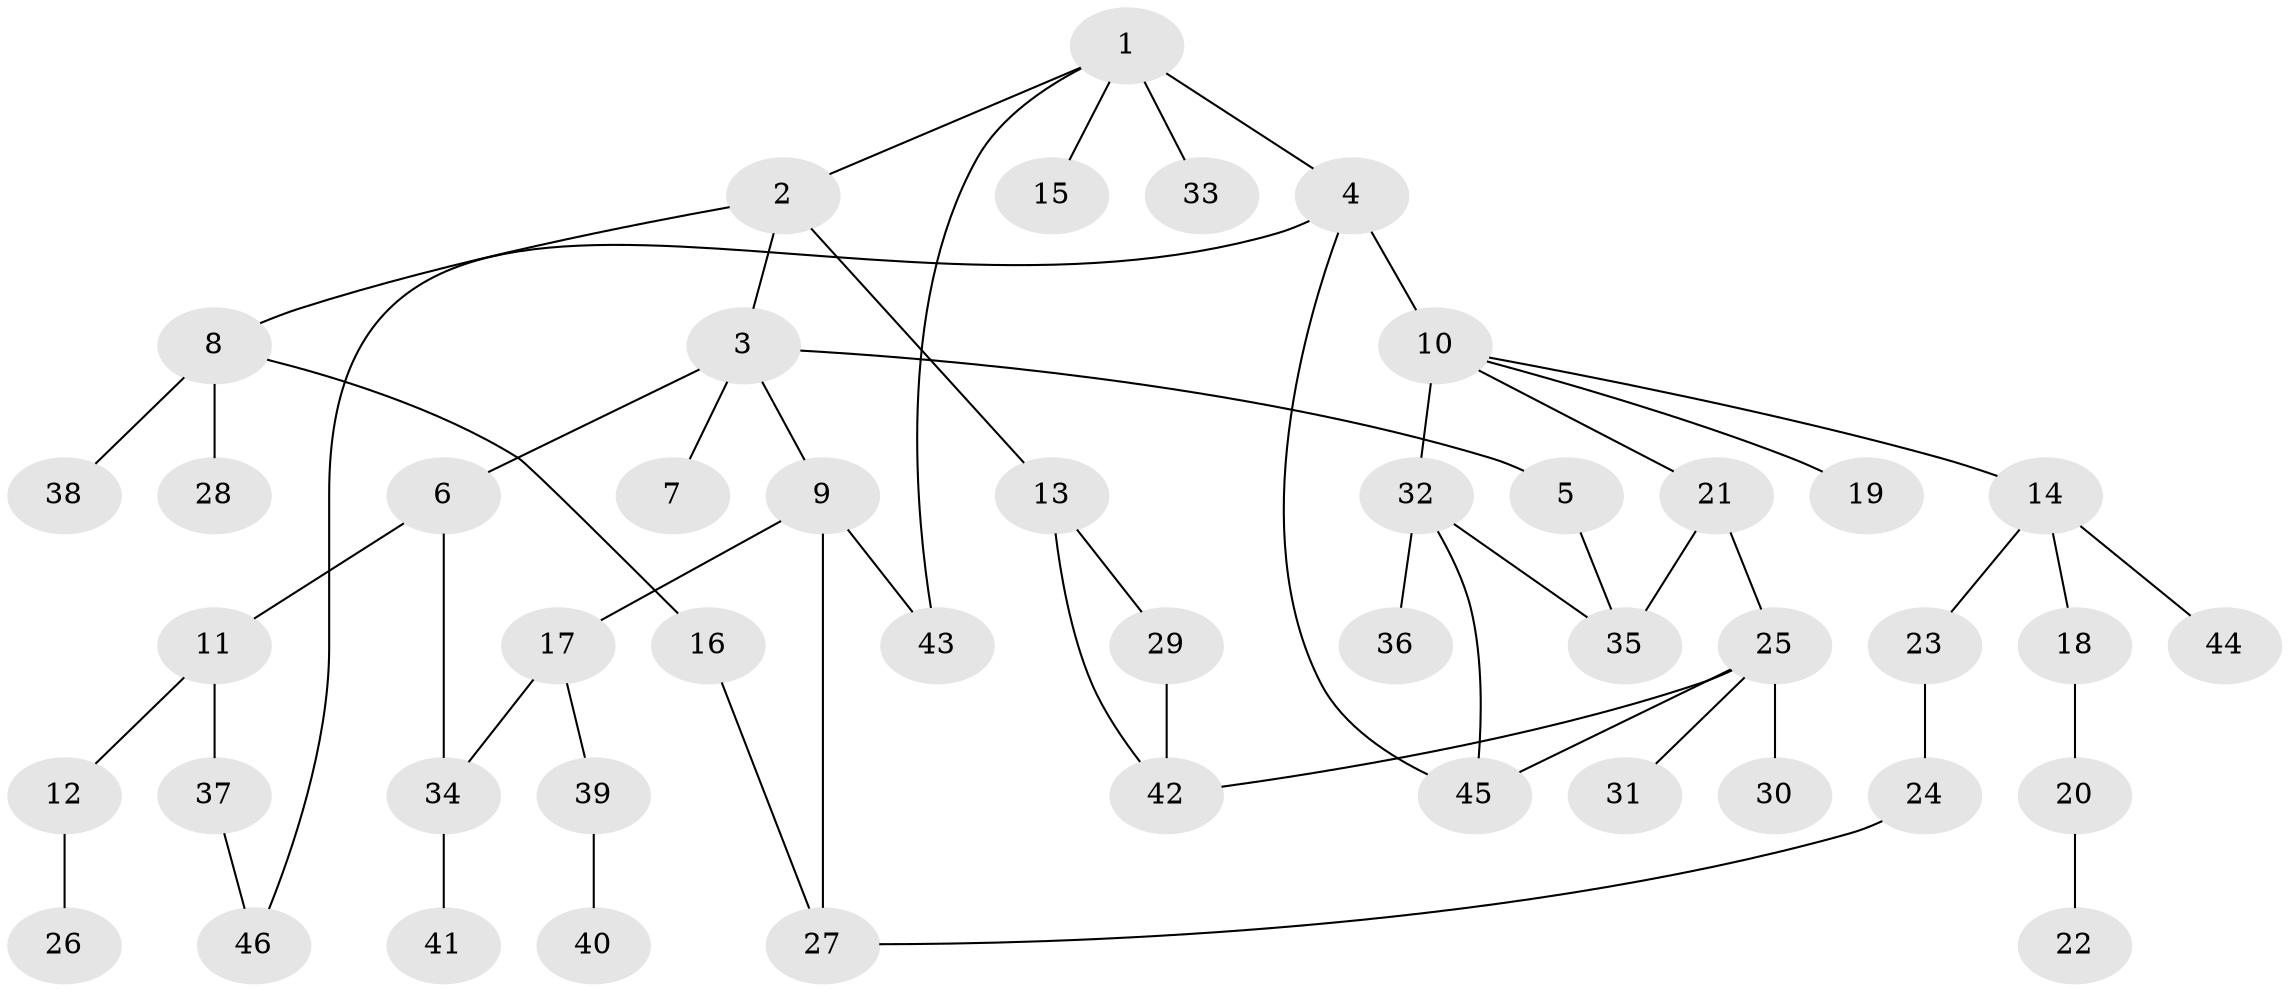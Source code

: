 // original degree distribution, {5: 0.08, 4: 0.06666666666666667, 2: 0.36, 7: 0.013333333333333334, 1: 0.32, 3: 0.14666666666666667, 6: 0.013333333333333334}
// Generated by graph-tools (version 1.1) at 2025/49/03/04/25 22:49:05]
// undirected, 46 vertices, 56 edges
graph export_dot {
  node [color=gray90,style=filled];
  1;
  2;
  3;
  4;
  5;
  6;
  7;
  8;
  9;
  10;
  11;
  12;
  13;
  14;
  15;
  16;
  17;
  18;
  19;
  20;
  21;
  22;
  23;
  24;
  25;
  26;
  27;
  28;
  29;
  30;
  31;
  32;
  33;
  34;
  35;
  36;
  37;
  38;
  39;
  40;
  41;
  42;
  43;
  44;
  45;
  46;
  1 -- 2 [weight=1.0];
  1 -- 4 [weight=2.0];
  1 -- 15 [weight=1.0];
  1 -- 33 [weight=1.0];
  1 -- 43 [weight=1.0];
  2 -- 3 [weight=1.0];
  2 -- 8 [weight=1.0];
  2 -- 13 [weight=1.0];
  3 -- 5 [weight=1.0];
  3 -- 6 [weight=1.0];
  3 -- 7 [weight=1.0];
  3 -- 9 [weight=1.0];
  4 -- 10 [weight=1.0];
  4 -- 45 [weight=1.0];
  4 -- 46 [weight=1.0];
  5 -- 35 [weight=1.0];
  6 -- 11 [weight=1.0];
  6 -- 34 [weight=1.0];
  8 -- 16 [weight=1.0];
  8 -- 28 [weight=1.0];
  8 -- 38 [weight=1.0];
  9 -- 17 [weight=1.0];
  9 -- 27 [weight=1.0];
  9 -- 43 [weight=1.0];
  10 -- 14 [weight=1.0];
  10 -- 19 [weight=1.0];
  10 -- 21 [weight=1.0];
  10 -- 32 [weight=2.0];
  11 -- 12 [weight=1.0];
  11 -- 37 [weight=1.0];
  12 -- 26 [weight=1.0];
  13 -- 29 [weight=1.0];
  13 -- 42 [weight=1.0];
  14 -- 18 [weight=1.0];
  14 -- 23 [weight=1.0];
  14 -- 44 [weight=1.0];
  16 -- 27 [weight=1.0];
  17 -- 34 [weight=1.0];
  17 -- 39 [weight=1.0];
  18 -- 20 [weight=1.0];
  20 -- 22 [weight=1.0];
  21 -- 25 [weight=1.0];
  21 -- 35 [weight=1.0];
  23 -- 24 [weight=1.0];
  24 -- 27 [weight=1.0];
  25 -- 30 [weight=1.0];
  25 -- 31 [weight=1.0];
  25 -- 42 [weight=1.0];
  25 -- 45 [weight=1.0];
  29 -- 42 [weight=1.0];
  32 -- 35 [weight=1.0];
  32 -- 36 [weight=2.0];
  32 -- 45 [weight=1.0];
  34 -- 41 [weight=1.0];
  37 -- 46 [weight=1.0];
  39 -- 40 [weight=1.0];
}
